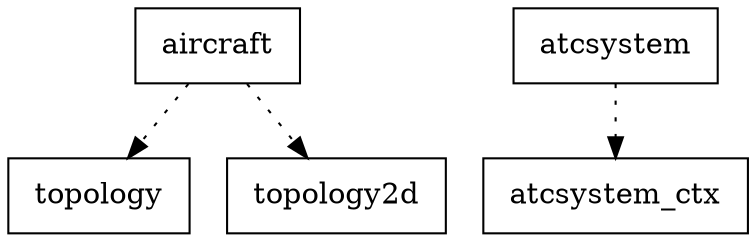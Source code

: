digraph {
aircraft [ label=" aircraft " shape= box ]
atcsystem [ label=" atcsystem " shape= box ]
atcsystem_ctx [ label=" atcsystem_ctx " shape= box ]
topology [ label=" topology " shape= box ]
topology2d [ label=" topology2d " shape= box ]

"aircraft" -> "topology" [style= dotted ]
"aircraft" -> "topology2d" [style= dotted ]
"atcsystem" -> "atcsystem_ctx" [style= dotted ]
}

